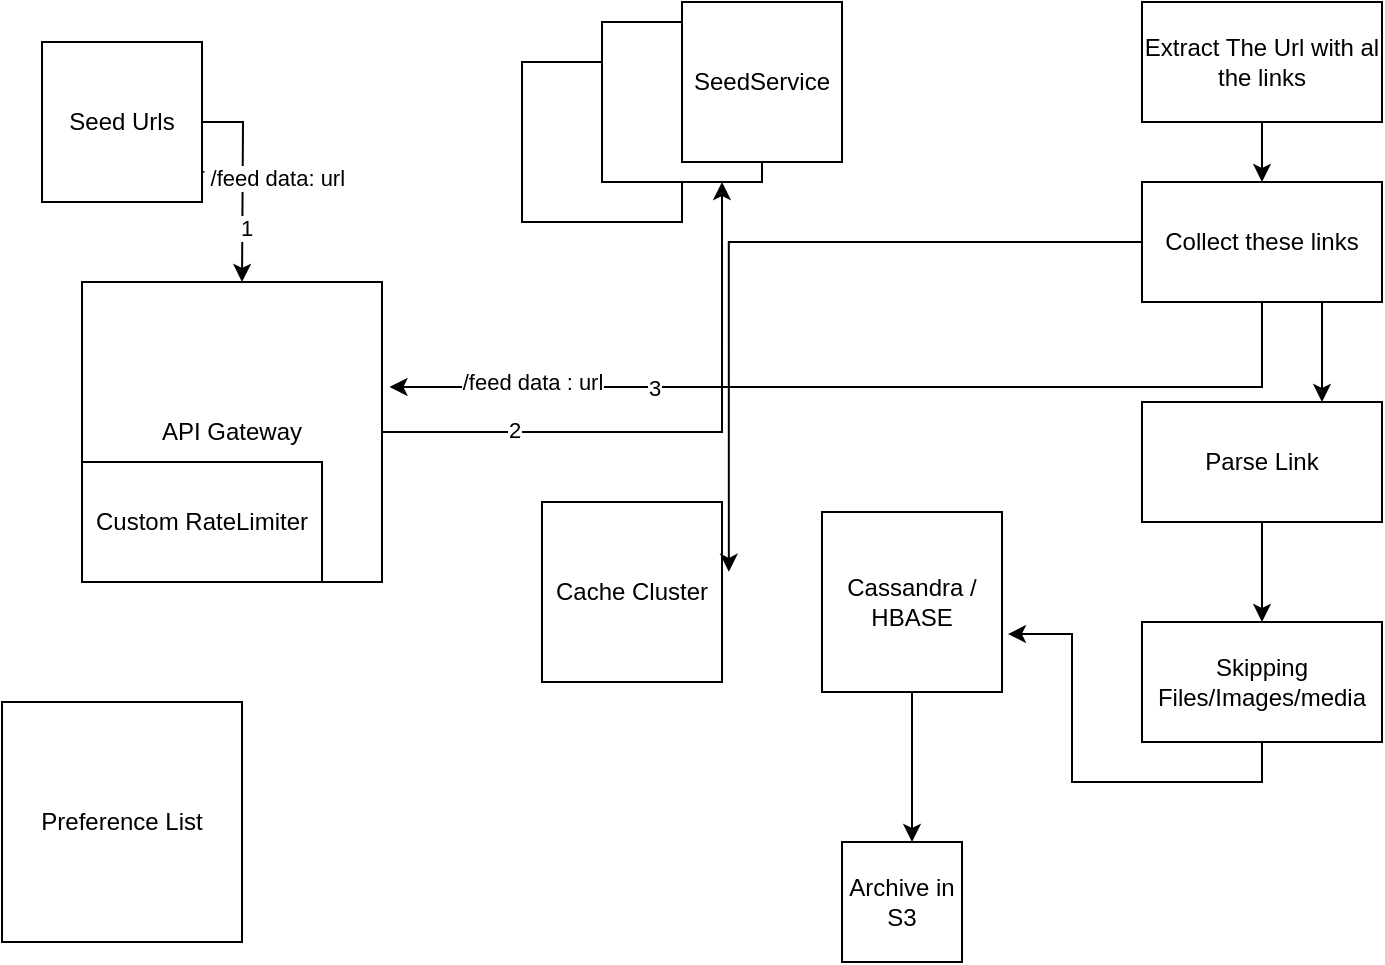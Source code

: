 <mxfile version="25.0.3">
  <diagram name="Page-1" id="q4jpS1v6kUGZbumHzDv2">
    <mxGraphModel dx="954" dy="605" grid="1" gridSize="10" guides="1" tooltips="1" connect="1" arrows="1" fold="1" page="1" pageScale="1" pageWidth="827" pageHeight="1169" math="0" shadow="0">
      <root>
        <mxCell id="0" />
        <mxCell id="1" parent="0" />
        <mxCell id="xpCVtK7YXeLVdShChPpa-1" value="" style="whiteSpace=wrap;html=1;aspect=fixed;" vertex="1" parent="1">
          <mxGeometry x="360" y="40" width="80" height="80" as="geometry" />
        </mxCell>
        <mxCell id="xpCVtK7YXeLVdShChPpa-10" style="edgeStyle=orthogonalEdgeStyle;rounded=0;orthogonalLoop=1;jettySize=auto;html=1;exitX=1;exitY=0.5;exitDx=0;exitDy=0;entryX=0.75;entryY=1;entryDx=0;entryDy=0;" edge="1" parent="1" source="xpCVtK7YXeLVdShChPpa-5" target="xpCVtK7YXeLVdShChPpa-6">
          <mxGeometry relative="1" as="geometry" />
        </mxCell>
        <mxCell id="xpCVtK7YXeLVdShChPpa-27" value="2" style="edgeLabel;html=1;align=center;verticalAlign=middle;resizable=0;points=[];" vertex="1" connectable="0" parent="xpCVtK7YXeLVdShChPpa-10">
          <mxGeometry x="-0.552" y="1" relative="1" as="geometry">
            <mxPoint as="offset" />
          </mxGeometry>
        </mxCell>
        <mxCell id="xpCVtK7YXeLVdShChPpa-5" value="API Gateway" style="whiteSpace=wrap;html=1;aspect=fixed;" vertex="1" parent="1">
          <mxGeometry x="140" y="150" width="150" height="150" as="geometry" />
        </mxCell>
        <mxCell id="xpCVtK7YXeLVdShChPpa-6" value="" style="whiteSpace=wrap;html=1;aspect=fixed;" vertex="1" parent="1">
          <mxGeometry x="400" y="20" width="80" height="80" as="geometry" />
        </mxCell>
        <mxCell id="xpCVtK7YXeLVdShChPpa-7" value="SeedService" style="whiteSpace=wrap;html=1;aspect=fixed;" vertex="1" parent="1">
          <mxGeometry x="440" y="10" width="80" height="80" as="geometry" />
        </mxCell>
        <mxCell id="xpCVtK7YXeLVdShChPpa-9" style="edgeStyle=orthogonalEdgeStyle;rounded=0;orthogonalLoop=1;jettySize=auto;html=1;exitX=1;exitY=0.5;exitDx=0;exitDy=0;" edge="1" parent="1" source="xpCVtK7YXeLVdShChPpa-8">
          <mxGeometry relative="1" as="geometry">
            <mxPoint x="220" y="150" as="targetPoint" />
          </mxGeometry>
        </mxCell>
        <mxCell id="xpCVtK7YXeLVdShChPpa-18" value="POST /feed data: url" style="edgeLabel;html=1;align=center;verticalAlign=middle;resizable=0;points=[];" vertex="1" connectable="0" parent="xpCVtK7YXeLVdShChPpa-9">
          <mxGeometry x="-0.035" relative="1" as="geometry">
            <mxPoint as="offset" />
          </mxGeometry>
        </mxCell>
        <mxCell id="xpCVtK7YXeLVdShChPpa-26" value="1" style="edgeLabel;html=1;align=center;verticalAlign=middle;resizable=0;points=[];" vertex="1" connectable="0" parent="xpCVtK7YXeLVdShChPpa-9">
          <mxGeometry x="0.463" y="2" relative="1" as="geometry">
            <mxPoint as="offset" />
          </mxGeometry>
        </mxCell>
        <mxCell id="xpCVtK7YXeLVdShChPpa-8" value="Seed Urls" style="whiteSpace=wrap;html=1;aspect=fixed;" vertex="1" parent="1">
          <mxGeometry x="120" y="30" width="80" height="80" as="geometry" />
        </mxCell>
        <mxCell id="xpCVtK7YXeLVdShChPpa-15" style="edgeStyle=orthogonalEdgeStyle;rounded=0;orthogonalLoop=1;jettySize=auto;html=1;exitX=0.5;exitY=1;exitDx=0;exitDy=0;" edge="1" parent="1" source="xpCVtK7YXeLVdShChPpa-11" target="xpCVtK7YXeLVdShChPpa-12">
          <mxGeometry relative="1" as="geometry" />
        </mxCell>
        <mxCell id="xpCVtK7YXeLVdShChPpa-11" value="Extract The Url with al the links" style="whiteSpace=wrap;html=1;" vertex="1" parent="1">
          <mxGeometry x="670" y="10" width="120" height="60" as="geometry" />
        </mxCell>
        <mxCell id="xpCVtK7YXeLVdShChPpa-22" style="edgeStyle=orthogonalEdgeStyle;rounded=0;orthogonalLoop=1;jettySize=auto;html=1;exitX=0.75;exitY=1;exitDx=0;exitDy=0;entryX=0.75;entryY=0;entryDx=0;entryDy=0;" edge="1" parent="1" source="xpCVtK7YXeLVdShChPpa-12" target="xpCVtK7YXeLVdShChPpa-20">
          <mxGeometry relative="1" as="geometry" />
        </mxCell>
        <mxCell id="xpCVtK7YXeLVdShChPpa-12" value="Collect these links" style="whiteSpace=wrap;html=1;" vertex="1" parent="1">
          <mxGeometry x="670" y="100" width="120" height="60" as="geometry" />
        </mxCell>
        <mxCell id="xpCVtK7YXeLVdShChPpa-13" value="Cache Cluster" style="whiteSpace=wrap;html=1;aspect=fixed;" vertex="1" parent="1">
          <mxGeometry x="370" y="260" width="90" height="90" as="geometry" />
        </mxCell>
        <mxCell id="xpCVtK7YXeLVdShChPpa-16" style="edgeStyle=orthogonalEdgeStyle;rounded=0;orthogonalLoop=1;jettySize=auto;html=1;exitX=0;exitY=0.5;exitDx=0;exitDy=0;entryX=1.038;entryY=0.388;entryDx=0;entryDy=0;entryPerimeter=0;" edge="1" parent="1" source="xpCVtK7YXeLVdShChPpa-12" target="xpCVtK7YXeLVdShChPpa-13">
          <mxGeometry relative="1" as="geometry" />
        </mxCell>
        <mxCell id="xpCVtK7YXeLVdShChPpa-17" style="edgeStyle=orthogonalEdgeStyle;rounded=0;orthogonalLoop=1;jettySize=auto;html=1;exitX=0.5;exitY=1;exitDx=0;exitDy=0;entryX=1.025;entryY=0.35;entryDx=0;entryDy=0;entryPerimeter=0;" edge="1" parent="1" source="xpCVtK7YXeLVdShChPpa-12" target="xpCVtK7YXeLVdShChPpa-5">
          <mxGeometry relative="1" as="geometry" />
        </mxCell>
        <mxCell id="xpCVtK7YXeLVdShChPpa-19" value="/feed data : url" style="edgeLabel;html=1;align=center;verticalAlign=middle;resizable=0;points=[];" vertex="1" connectable="0" parent="xpCVtK7YXeLVdShChPpa-17">
          <mxGeometry x="0.704" y="-3" relative="1" as="geometry">
            <mxPoint as="offset" />
          </mxGeometry>
        </mxCell>
        <mxCell id="xpCVtK7YXeLVdShChPpa-28" value="3" style="edgeLabel;html=1;align=center;verticalAlign=middle;resizable=0;points=[];" vertex="1" connectable="0" parent="xpCVtK7YXeLVdShChPpa-17">
          <mxGeometry x="0.452" relative="1" as="geometry">
            <mxPoint x="1" as="offset" />
          </mxGeometry>
        </mxCell>
        <mxCell id="xpCVtK7YXeLVdShChPpa-23" style="edgeStyle=orthogonalEdgeStyle;rounded=0;orthogonalLoop=1;jettySize=auto;html=1;exitX=0.5;exitY=1;exitDx=0;exitDy=0;" edge="1" parent="1" source="xpCVtK7YXeLVdShChPpa-20">
          <mxGeometry relative="1" as="geometry">
            <mxPoint x="730" y="320" as="targetPoint" />
          </mxGeometry>
        </mxCell>
        <mxCell id="xpCVtK7YXeLVdShChPpa-20" value="Parse Link" style="whiteSpace=wrap;html=1;" vertex="1" parent="1">
          <mxGeometry x="670" y="210" width="120" height="60" as="geometry" />
        </mxCell>
        <mxCell id="xpCVtK7YXeLVdShChPpa-24" value="Skipping&lt;div&gt;Files/Images/media&lt;/div&gt;" style="whiteSpace=wrap;html=1;" vertex="1" parent="1">
          <mxGeometry x="670" y="320" width="120" height="60" as="geometry" />
        </mxCell>
        <mxCell id="xpCVtK7YXeLVdShChPpa-25" value="Custom RateLimiter" style="rounded=0;whiteSpace=wrap;html=1;" vertex="1" parent="1">
          <mxGeometry x="140" y="240" width="120" height="60" as="geometry" />
        </mxCell>
        <mxCell id="xpCVtK7YXeLVdShChPpa-31" style="edgeStyle=orthogonalEdgeStyle;rounded=0;orthogonalLoop=1;jettySize=auto;html=1;exitX=0.5;exitY=1;exitDx=0;exitDy=0;" edge="1" parent="1" source="xpCVtK7YXeLVdShChPpa-29">
          <mxGeometry relative="1" as="geometry">
            <mxPoint x="555" y="430" as="targetPoint" />
          </mxGeometry>
        </mxCell>
        <mxCell id="xpCVtK7YXeLVdShChPpa-29" value="Cassandra / HBASE" style="whiteSpace=wrap;html=1;aspect=fixed;" vertex="1" parent="1">
          <mxGeometry x="510" y="265" width="90" height="90" as="geometry" />
        </mxCell>
        <mxCell id="xpCVtK7YXeLVdShChPpa-30" style="edgeStyle=orthogonalEdgeStyle;rounded=0;orthogonalLoop=1;jettySize=auto;html=1;exitX=0.5;exitY=1;exitDx=0;exitDy=0;entryX=1.033;entryY=0.678;entryDx=0;entryDy=0;entryPerimeter=0;" edge="1" parent="1" source="xpCVtK7YXeLVdShChPpa-24" target="xpCVtK7YXeLVdShChPpa-29">
          <mxGeometry relative="1" as="geometry" />
        </mxCell>
        <mxCell id="xpCVtK7YXeLVdShChPpa-32" value="Archive in S3" style="whiteSpace=wrap;html=1;aspect=fixed;" vertex="1" parent="1">
          <mxGeometry x="520" y="430" width="60" height="60" as="geometry" />
        </mxCell>
        <mxCell id="xpCVtK7YXeLVdShChPpa-33" value="Preference List" style="whiteSpace=wrap;html=1;aspect=fixed;" vertex="1" parent="1">
          <mxGeometry x="100" y="360" width="120" height="120" as="geometry" />
        </mxCell>
      </root>
    </mxGraphModel>
  </diagram>
</mxfile>
